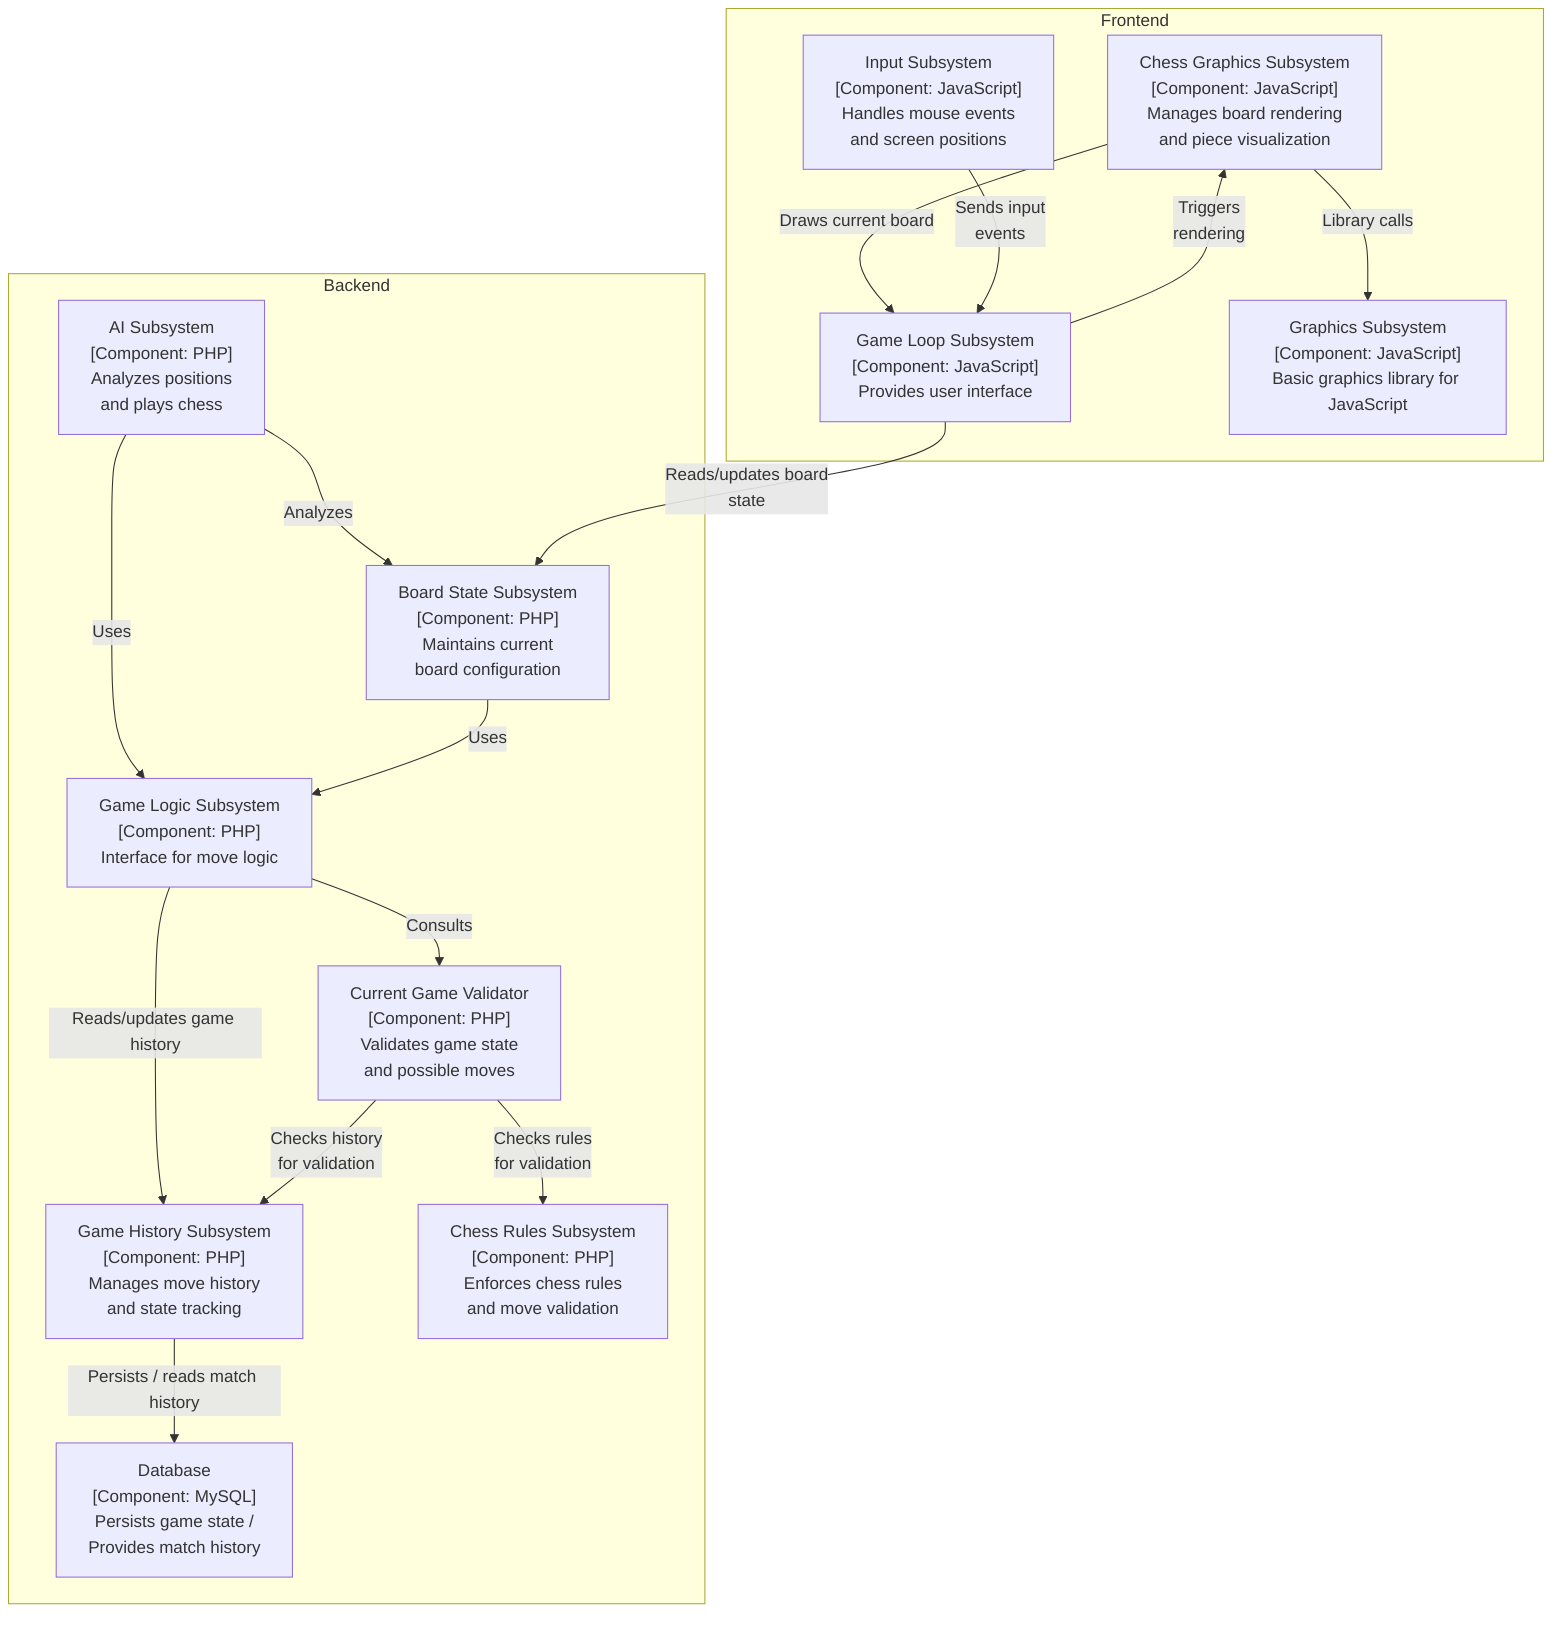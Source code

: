 flowchart TB
   subgraph Frontend
       ChessGraphics["Chess Graphics Subsystem<br/>[Component: JavaScript]<br/>Manages board rendering<br/>and piece visualization"]
       GameLoop["Game Loop Subsystem<br/>[Component: JavaScript]<br/>Provides user interface"]
       Graphics["Graphics Subsystem<br/>[Component: JavaScript]<br/>Basic graphics library for JavaScript"]
       Input["Input Subsystem<br/>[Component: JavaScript]<br/>Handles mouse events<br/>and screen positions"]
   end

   subgraph Backend
       AI["AI Subsystem<br/>[Component: PHP]<br/>Analyzes positions<br/>and plays chess"]
       BoardState["Board State Subsystem<br/>[Component: PHP]<br/>Maintains current<br/>board configuration"]
       GameLogic["Game Logic Subsystem<br/>[Component: PHP]<br/>Interface for move logic"]
       GameValidator["Current Game Validator<br/>[Component: PHP]<br/>Validates game state<br/>and possible moves"]
       History["Game History Subsystem<br/>[Component: PHP]<br/>Manages move history<br/>and state tracking"]
       Persistence["Database<br/>[Component: MySQL]<br/>Persists game state /<br/>Provides match history"]
       Rules["Chess Rules Subsystem<br/>[Component: PHP]<br/>Enforces chess rules<br/>and move validation"]
   end

   %% Component Relationships
   AI -->|"Analyzes"| BoardState
   AI -->|"Uses"| GameLogic
   BoardState -->|"Uses<br/>"| GameLogic
   ChessGraphics -->|"Draws current board"| GameLoop
   ChessGraphics -->|"Library calls"| Graphics
   GameLogic -->|"Consults"| GameValidator
   GameLogic -->|"Reads/updates game history"| History
   GameLoop -->|"Reads/updates board<br/>state"| BoardState
   GameLoop -->|"Triggers<br/>rendering"| ChessGraphics
   GameValidator -->|"Checks history<br/> for validation"| History
   GameValidator -->|"Checks rules<br/> for validation"| Rules
   History -->|"Persists / reads match history"| Persistence
   Input -->|"Sends input<br/>events"| GameLoop